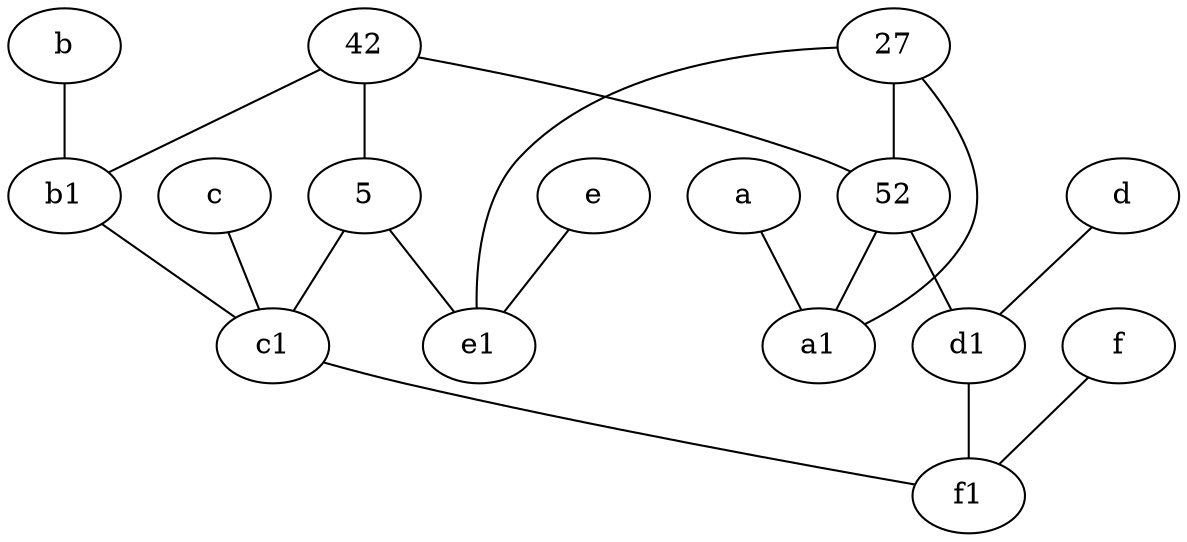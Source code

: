 graph {
	node [labelfontsize=50]
	52 [labelfontsize=50]
	27 [labelfontsize=50]
	f [labelfontsize=50 pos="3,9!"]
	e [labelfontsize=50 pos="7,9!"]
	c [labelfontsize=50 pos="4.5,2!"]
	42 [labelfontsize=50]
	d1 [labelfontsize=50 pos="3,5!"]
	b [labelfontsize=50 pos="10,4!"]
	5 [labelfontsize=50]
	d [labelfontsize=50 pos="2,5!"]
	c1 [labelfontsize=50 pos="4.5,3!"]
	a [labelfontsize=50 pos="8,2!"]
	e1 [labelfontsize=50 pos="7,7!"]
	a1 [labelfontsize=50 pos="8,3!"]
	f1 [labelfontsize=50 pos="3,8!"]
	b1 [labelfontsize=50 pos="9,4!"]
	d -- d1
	a -- a1
	5 -- c1
	42 -- 52
	b -- b1
	52 -- a1
	c -- c1
	b1 -- c1
	f -- f1
	27 -- 52
	52 -- d1
	27 -- e1
	42 -- 5
	5 -- e1
	d1 -- f1
	27 -- a1
	e -- e1
	42 -- b1
	c1 -- f1
}
